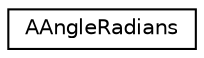 digraph "Graphical Class Hierarchy"
{
 // LATEX_PDF_SIZE
  edge [fontname="Helvetica",fontsize="10",labelfontname="Helvetica",labelfontsize="10"];
  node [fontname="Helvetica",fontsize="10",shape=record];
  rankdir="LR";
  Node0 [label="AAngleRadians",height=0.2,width=0.4,color="black", fillcolor="white", style="filled",URL="$classAAngleRadians.html",tooltip="Strong type used to store angle in radians."];
}

